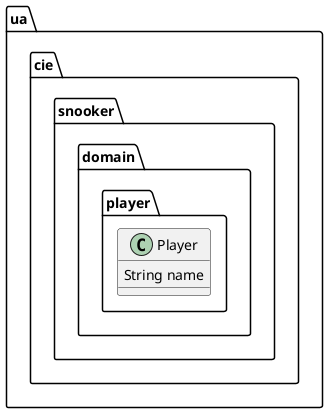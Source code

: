 @startuml

package  ua.cie.snooker.domain.player {
    class Player {
        String name
    }
}

@enduml